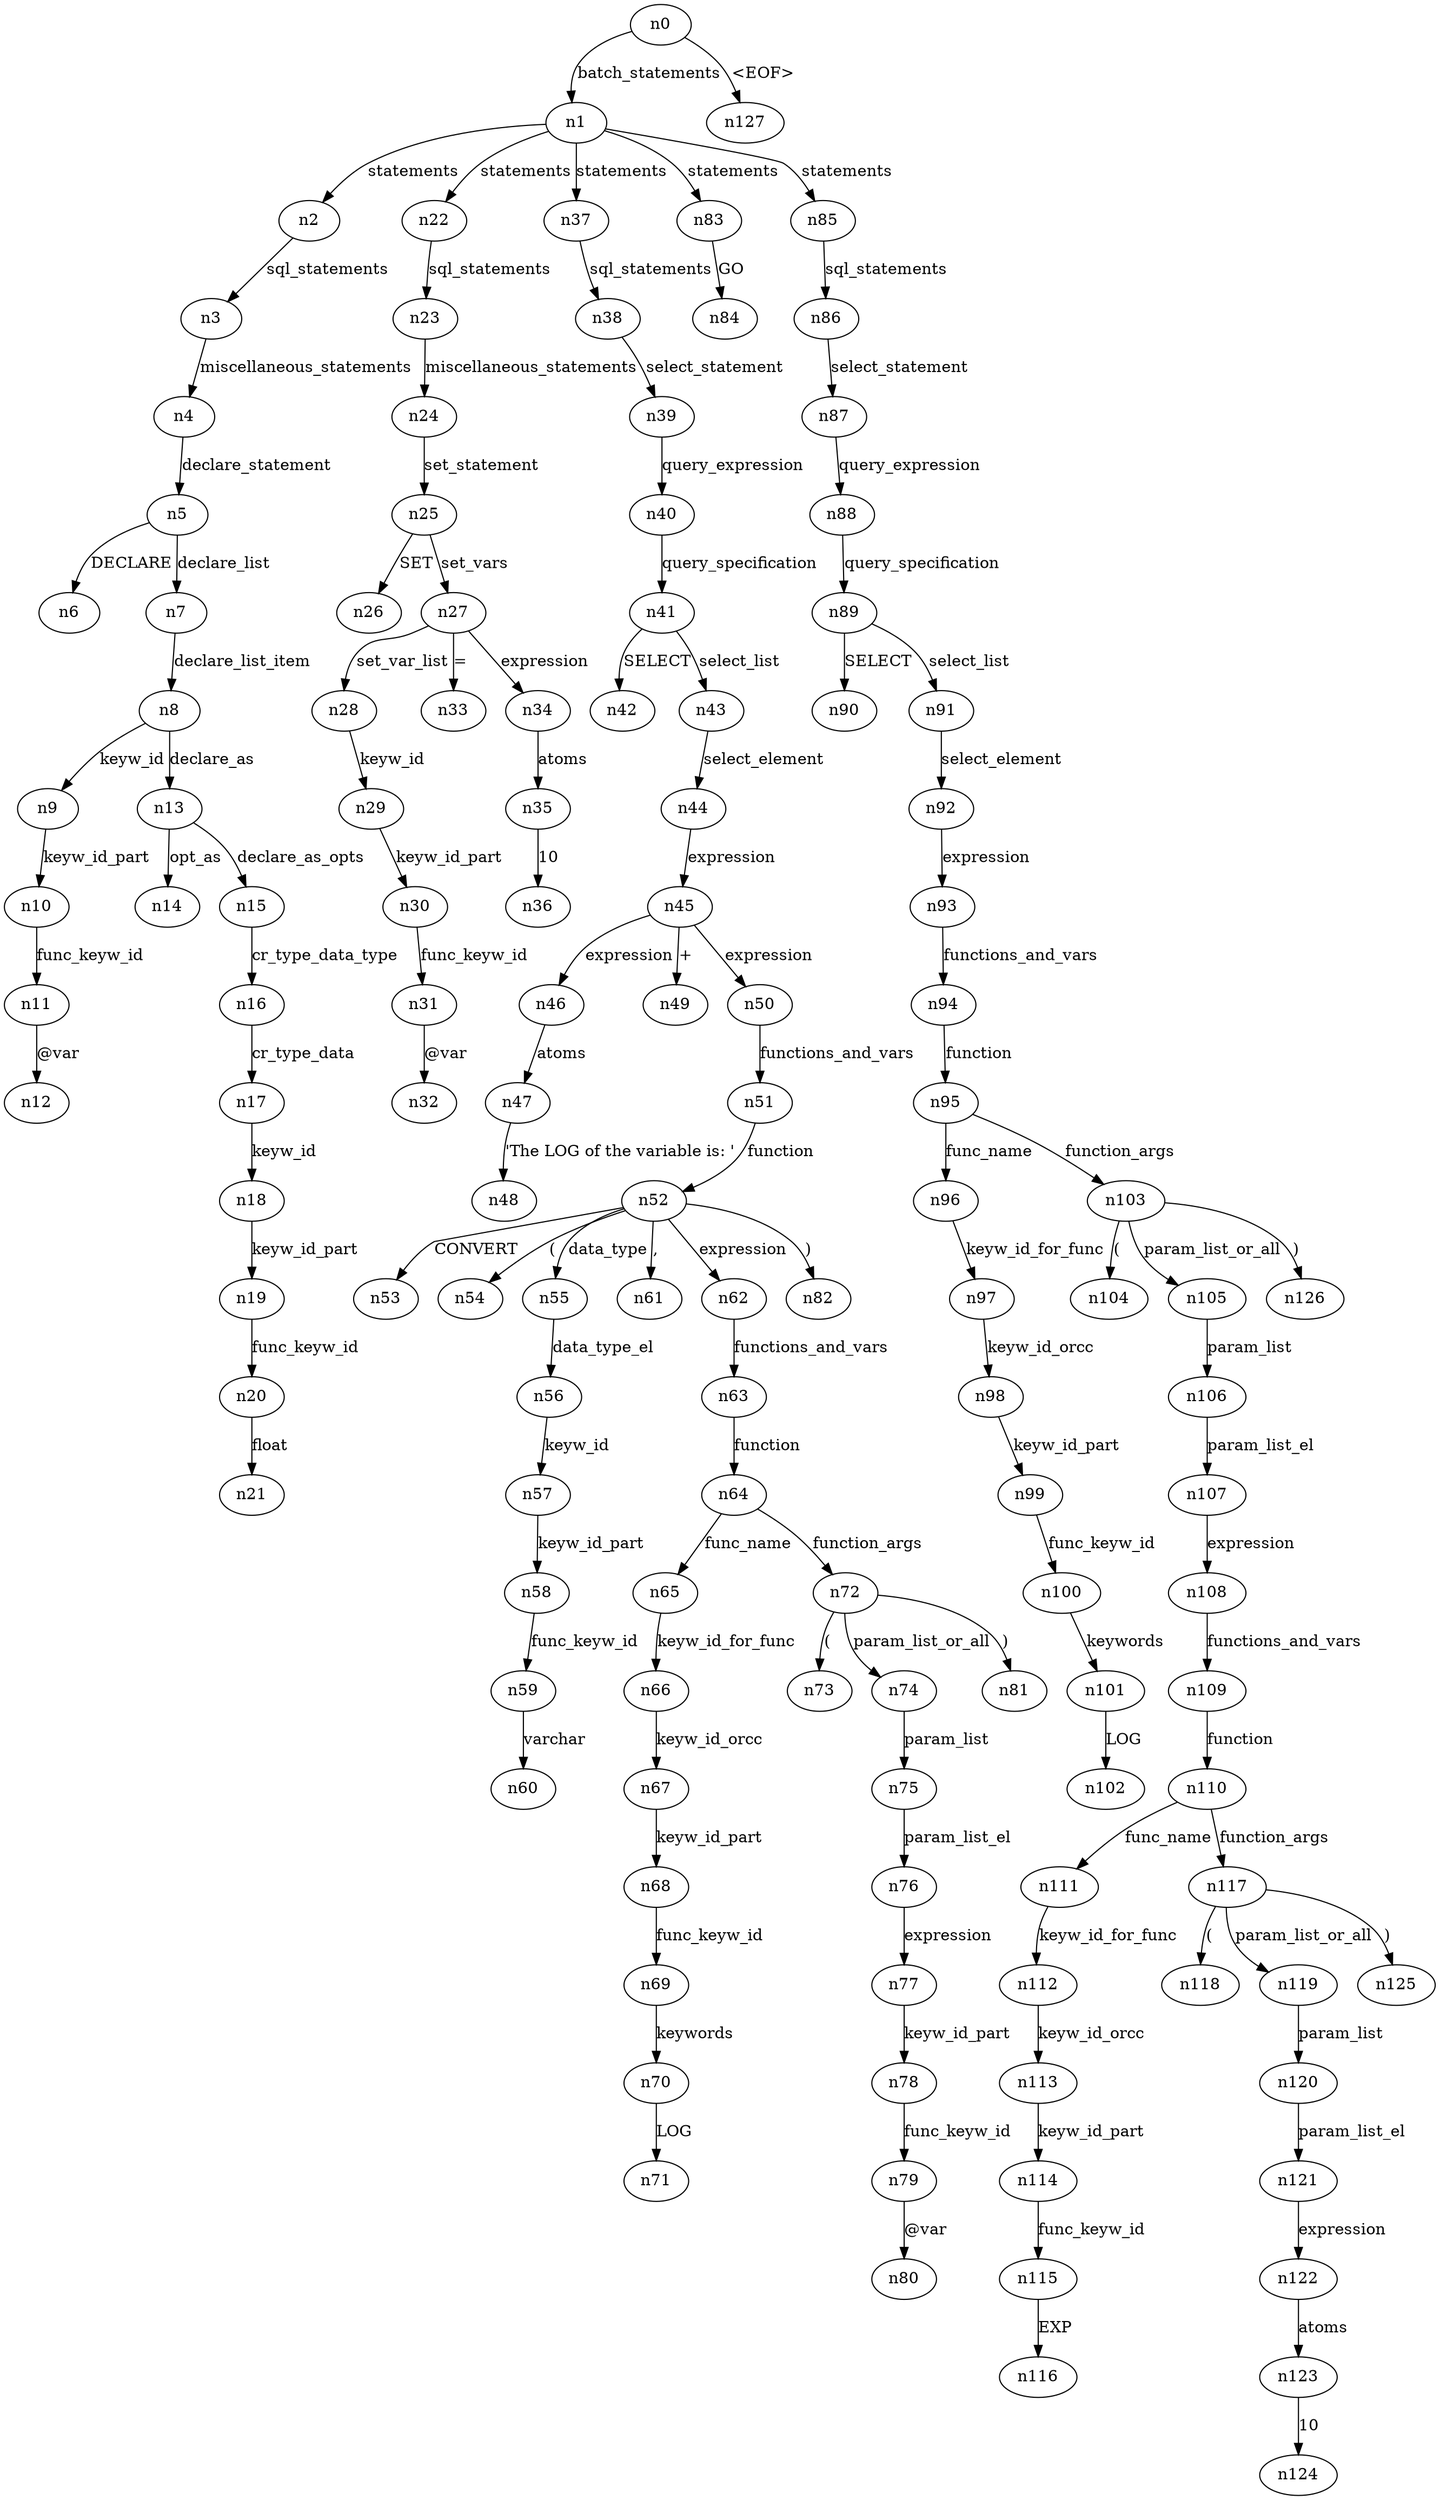 digraph ParseTree {
  n0 -> n1 [label="batch_statements"];
  n1 -> n2 [label="statements"];
  n2 -> n3 [label="sql_statements"];
  n3 -> n4 [label="miscellaneous_statements"];
  n4 -> n5 [label="declare_statement"];
  n5 -> n6 [label="DECLARE"];
  n5 -> n7 [label="declare_list"];
  n7 -> n8 [label="declare_list_item"];
  n8 -> n9 [label="keyw_id"];
  n9 -> n10 [label="keyw_id_part"];
  n10 -> n11 [label="func_keyw_id"];
  n11 -> n12 [label="@var"];
  n8 -> n13 [label="declare_as"];
  n13 -> n14 [label="opt_as"];
  n13 -> n15 [label="declare_as_opts"];
  n15 -> n16 [label="cr_type_data_type"];
  n16 -> n17 [label="cr_type_data"];
  n17 -> n18 [label="keyw_id"];
  n18 -> n19 [label="keyw_id_part"];
  n19 -> n20 [label="func_keyw_id"];
  n20 -> n21 [label="float"];
  n1 -> n22 [label="statements"];
  n22 -> n23 [label="sql_statements"];
  n23 -> n24 [label="miscellaneous_statements"];
  n24 -> n25 [label="set_statement"];
  n25 -> n26 [label="SET"];
  n25 -> n27 [label="set_vars"];
  n27 -> n28 [label="set_var_list"];
  n28 -> n29 [label="keyw_id"];
  n29 -> n30 [label="keyw_id_part"];
  n30 -> n31 [label="func_keyw_id"];
  n31 -> n32 [label="@var"];
  n27 -> n33 [label="="];
  n27 -> n34 [label="expression"];
  n34 -> n35 [label="atoms"];
  n35 -> n36 [label="10"];
  n1 -> n37 [label="statements"];
  n37 -> n38 [label="sql_statements"];
  n38 -> n39 [label="select_statement"];
  n39 -> n40 [label="query_expression"];
  n40 -> n41 [label="query_specification"];
  n41 -> n42 [label="SELECT"];
  n41 -> n43 [label="select_list"];
  n43 -> n44 [label="select_element"];
  n44 -> n45 [label="expression"];
  n45 -> n46 [label="expression"];
  n46 -> n47 [label="atoms"];
  n47 -> n48 [label="'The LOG of the variable is: '"];
  n45 -> n49 [label="+"];
  n45 -> n50 [label="expression"];
  n50 -> n51 [label="functions_and_vars"];
  n51 -> n52 [label="function"];
  n52 -> n53 [label="CONVERT"];
  n52 -> n54 [label="("];
  n52 -> n55 [label="data_type"];
  n55 -> n56 [label="data_type_el"];
  n56 -> n57 [label="keyw_id"];
  n57 -> n58 [label="keyw_id_part"];
  n58 -> n59 [label="func_keyw_id"];
  n59 -> n60 [label="varchar"];
  n52 -> n61 [label=","];
  n52 -> n62 [label="expression"];
  n62 -> n63 [label="functions_and_vars"];
  n63 -> n64 [label="function"];
  n64 -> n65 [label="func_name"];
  n65 -> n66 [label="keyw_id_for_func"];
  n66 -> n67 [label="keyw_id_orcc"];
  n67 -> n68 [label="keyw_id_part"];
  n68 -> n69 [label="func_keyw_id"];
  n69 -> n70 [label="keywords"];
  n70 -> n71 [label="LOG"];
  n64 -> n72 [label="function_args"];
  n72 -> n73 [label="("];
  n72 -> n74 [label="param_list_or_all"];
  n74 -> n75 [label="param_list"];
  n75 -> n76 [label="param_list_el"];
  n76 -> n77 [label="expression"];
  n77 -> n78 [label="keyw_id_part"];
  n78 -> n79 [label="func_keyw_id"];
  n79 -> n80 [label="@var"];
  n72 -> n81 [label=")"];
  n52 -> n82 [label=")"];
  n1 -> n83 [label="statements"];
  n83 -> n84 [label="GO"];
  n1 -> n85 [label="statements"];
  n85 -> n86 [label="sql_statements"];
  n86 -> n87 [label="select_statement"];
  n87 -> n88 [label="query_expression"];
  n88 -> n89 [label="query_specification"];
  n89 -> n90 [label="SELECT"];
  n89 -> n91 [label="select_list"];
  n91 -> n92 [label="select_element"];
  n92 -> n93 [label="expression"];
  n93 -> n94 [label="functions_and_vars"];
  n94 -> n95 [label="function"];
  n95 -> n96 [label="func_name"];
  n96 -> n97 [label="keyw_id_for_func"];
  n97 -> n98 [label="keyw_id_orcc"];
  n98 -> n99 [label="keyw_id_part"];
  n99 -> n100 [label="func_keyw_id"];
  n100 -> n101 [label="keywords"];
  n101 -> n102 [label="LOG"];
  n95 -> n103 [label="function_args"];
  n103 -> n104 [label="("];
  n103 -> n105 [label="param_list_or_all"];
  n105 -> n106 [label="param_list"];
  n106 -> n107 [label="param_list_el"];
  n107 -> n108 [label="expression"];
  n108 -> n109 [label="functions_and_vars"];
  n109 -> n110 [label="function"];
  n110 -> n111 [label="func_name"];
  n111 -> n112 [label="keyw_id_for_func"];
  n112 -> n113 [label="keyw_id_orcc"];
  n113 -> n114 [label="keyw_id_part"];
  n114 -> n115 [label="func_keyw_id"];
  n115 -> n116 [label="EXP"];
  n110 -> n117 [label="function_args"];
  n117 -> n118 [label="("];
  n117 -> n119 [label="param_list_or_all"];
  n119 -> n120 [label="param_list"];
  n120 -> n121 [label="param_list_el"];
  n121 -> n122 [label="expression"];
  n122 -> n123 [label="atoms"];
  n123 -> n124 [label="10"];
  n117 -> n125 [label=")"];
  n103 -> n126 [label=")"];
  n0 -> n127 [label="<EOF>"];
}